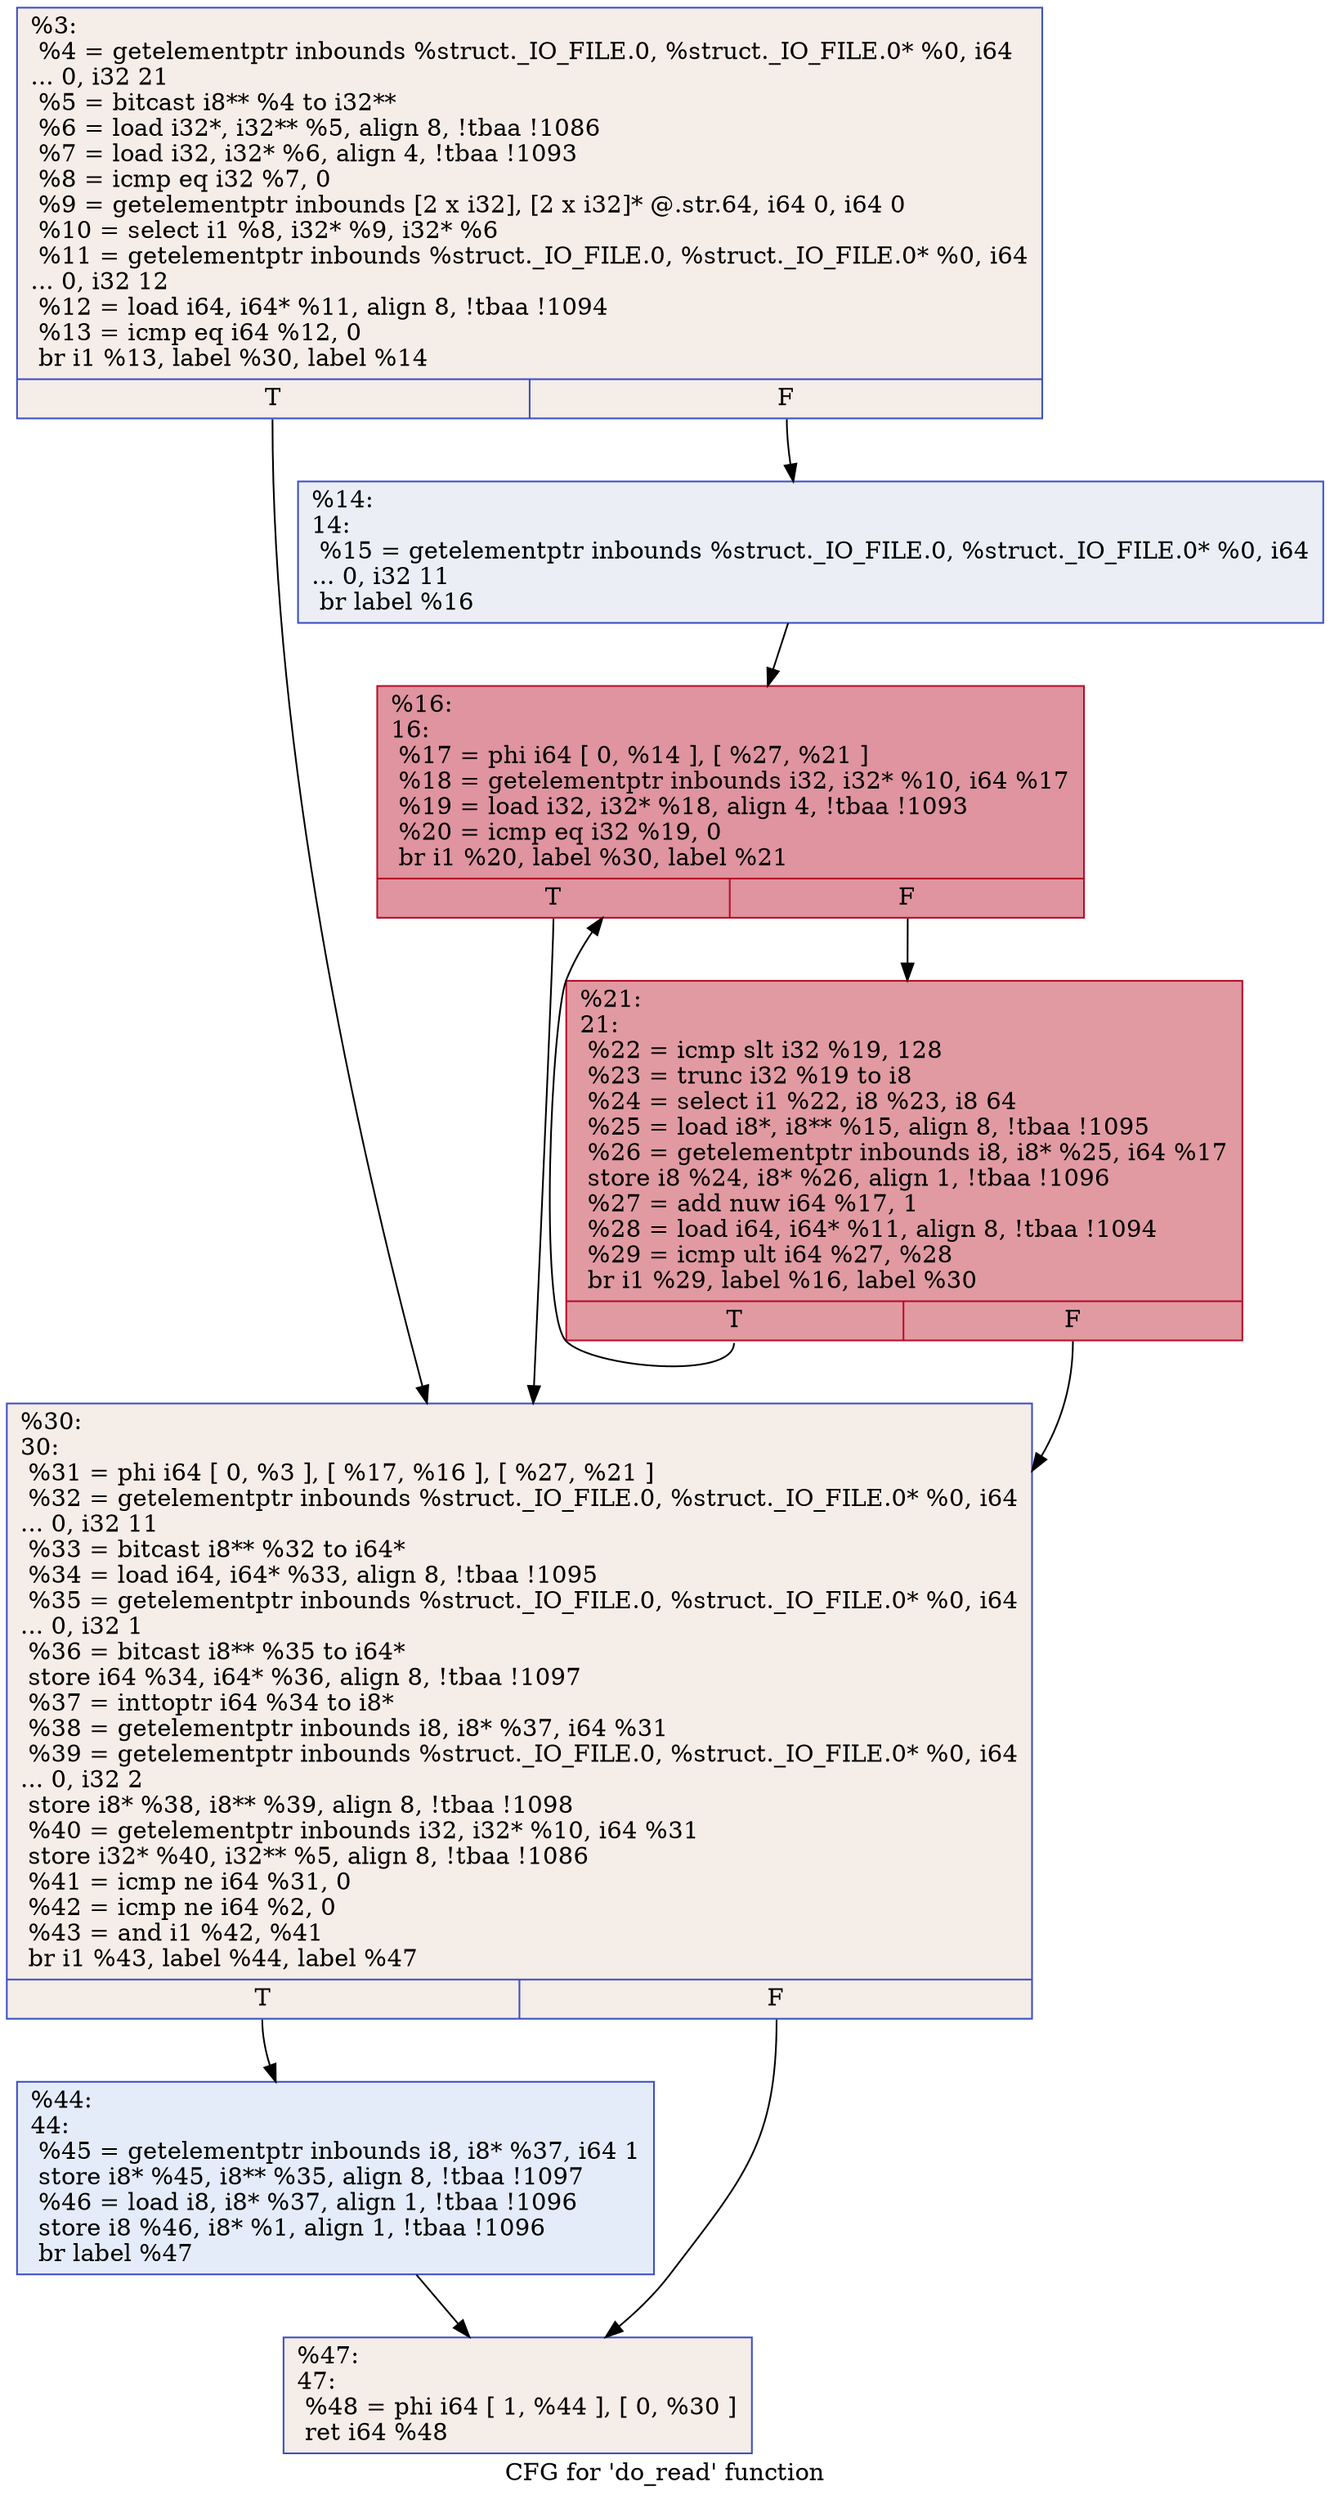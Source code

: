 digraph "CFG for 'do_read' function" {
	label="CFG for 'do_read' function";

	Node0x16fbf00 [shape=record,color="#3d50c3ff", style=filled, fillcolor="#e8d6cc70",label="{%3:\l  %4 = getelementptr inbounds %struct._IO_FILE.0, %struct._IO_FILE.0* %0, i64\l... 0, i32 21\l  %5 = bitcast i8** %4 to i32**\l  %6 = load i32*, i32** %5, align 8, !tbaa !1086\l  %7 = load i32, i32* %6, align 4, !tbaa !1093\l  %8 = icmp eq i32 %7, 0\l  %9 = getelementptr inbounds [2 x i32], [2 x i32]* @.str.64, i64 0, i64 0\l  %10 = select i1 %8, i32* %9, i32* %6\l  %11 = getelementptr inbounds %struct._IO_FILE.0, %struct._IO_FILE.0* %0, i64\l... 0, i32 12\l  %12 = load i64, i64* %11, align 8, !tbaa !1094\l  %13 = icmp eq i64 %12, 0\l  br i1 %13, label %30, label %14\l|{<s0>T|<s1>F}}"];
	Node0x16fbf00:s0 -> Node0x16fc0c0;
	Node0x16fbf00:s1 -> Node0x16fbfd0;
	Node0x16fbfd0 [shape=record,color="#3d50c3ff", style=filled, fillcolor="#d1dae970",label="{%14:\l14:                                               \l  %15 = getelementptr inbounds %struct._IO_FILE.0, %struct._IO_FILE.0* %0, i64\l... 0, i32 11\l  br label %16\l}"];
	Node0x16fbfd0 -> Node0x16fc020;
	Node0x16fc020 [shape=record,color="#b70d28ff", style=filled, fillcolor="#b70d2870",label="{%16:\l16:                                               \l  %17 = phi i64 [ 0, %14 ], [ %27, %21 ]\l  %18 = getelementptr inbounds i32, i32* %10, i64 %17\l  %19 = load i32, i32* %18, align 4, !tbaa !1093\l  %20 = icmp eq i32 %19, 0\l  br i1 %20, label %30, label %21\l|{<s0>T|<s1>F}}"];
	Node0x16fc020:s0 -> Node0x16fc0c0;
	Node0x16fc020:s1 -> Node0x16fc070;
	Node0x16fc070 [shape=record,color="#b70d28ff", style=filled, fillcolor="#bb1b2c70",label="{%21:\l21:                                               \l  %22 = icmp slt i32 %19, 128\l  %23 = trunc i32 %19 to i8\l  %24 = select i1 %22, i8 %23, i8 64\l  %25 = load i8*, i8** %15, align 8, !tbaa !1095\l  %26 = getelementptr inbounds i8, i8* %25, i64 %17\l  store i8 %24, i8* %26, align 1, !tbaa !1096\l  %27 = add nuw i64 %17, 1\l  %28 = load i64, i64* %11, align 8, !tbaa !1094\l  %29 = icmp ult i64 %27, %28\l  br i1 %29, label %16, label %30\l|{<s0>T|<s1>F}}"];
	Node0x16fc070:s0 -> Node0x16fc020;
	Node0x16fc070:s1 -> Node0x16fc0c0;
	Node0x16fc0c0 [shape=record,color="#3d50c3ff", style=filled, fillcolor="#e8d6cc70",label="{%30:\l30:                                               \l  %31 = phi i64 [ 0, %3 ], [ %17, %16 ], [ %27, %21 ]\l  %32 = getelementptr inbounds %struct._IO_FILE.0, %struct._IO_FILE.0* %0, i64\l... 0, i32 11\l  %33 = bitcast i8** %32 to i64*\l  %34 = load i64, i64* %33, align 8, !tbaa !1095\l  %35 = getelementptr inbounds %struct._IO_FILE.0, %struct._IO_FILE.0* %0, i64\l... 0, i32 1\l  %36 = bitcast i8** %35 to i64*\l  store i64 %34, i64* %36, align 8, !tbaa !1097\l  %37 = inttoptr i64 %34 to i8*\l  %38 = getelementptr inbounds i8, i8* %37, i64 %31\l  %39 = getelementptr inbounds %struct._IO_FILE.0, %struct._IO_FILE.0* %0, i64\l... 0, i32 2\l  store i8* %38, i8** %39, align 8, !tbaa !1098\l  %40 = getelementptr inbounds i32, i32* %10, i64 %31\l  store i32* %40, i32** %5, align 8, !tbaa !1086\l  %41 = icmp ne i64 %31, 0\l  %42 = icmp ne i64 %2, 0\l  %43 = and i1 %42, %41\l  br i1 %43, label %44, label %47\l|{<s0>T|<s1>F}}"];
	Node0x16fc0c0:s0 -> Node0x16fc110;
	Node0x16fc0c0:s1 -> Node0x16fc160;
	Node0x16fc110 [shape=record,color="#3d50c3ff", style=filled, fillcolor="#c1d4f470",label="{%44:\l44:                                               \l  %45 = getelementptr inbounds i8, i8* %37, i64 1\l  store i8* %45, i8** %35, align 8, !tbaa !1097\l  %46 = load i8, i8* %37, align 1, !tbaa !1096\l  store i8 %46, i8* %1, align 1, !tbaa !1096\l  br label %47\l}"];
	Node0x16fc110 -> Node0x16fc160;
	Node0x16fc160 [shape=record,color="#3d50c3ff", style=filled, fillcolor="#e8d6cc70",label="{%47:\l47:                                               \l  %48 = phi i64 [ 1, %44 ], [ 0, %30 ]\l  ret i64 %48\l}"];
}

